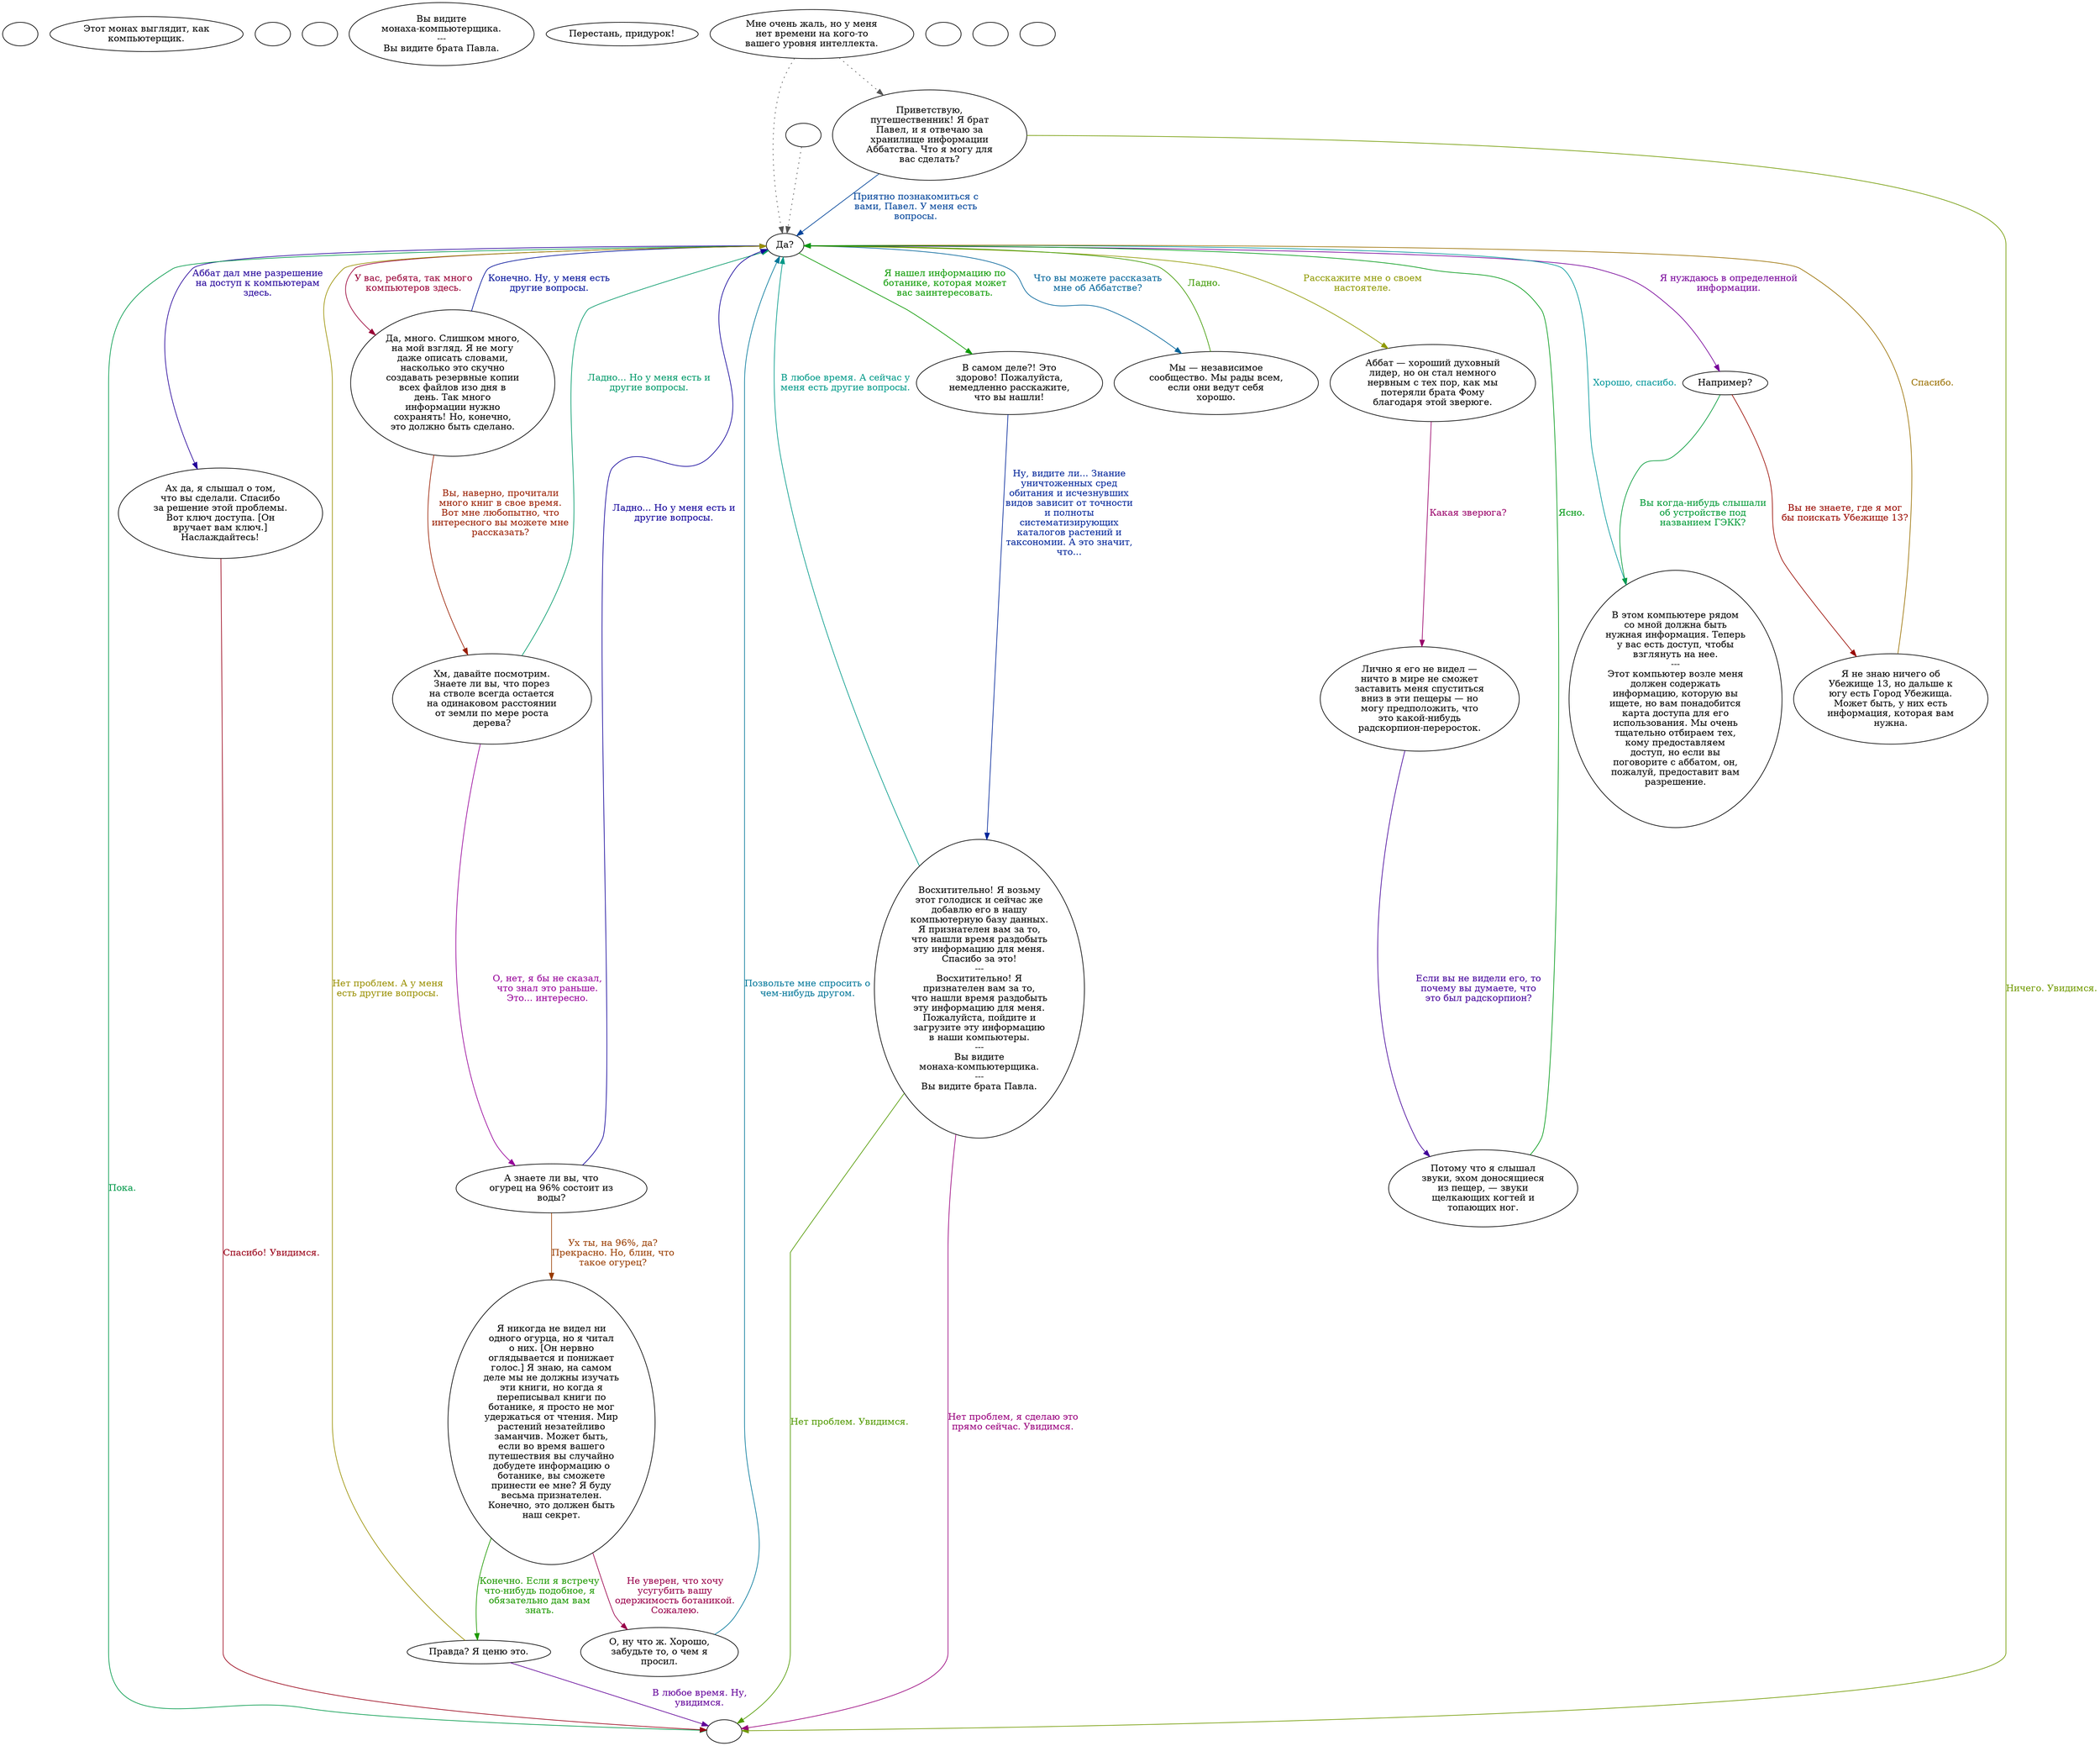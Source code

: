digraph amonk5 {
  "start" [style=filled       fillcolor="#FFFFFF"       color="#000000"]
  "start" [label=""]
  "description_p_proc" [style=filled       fillcolor="#FFFFFF"       color="#000000"]
  "description_p_proc" [label="Этот монах выглядит, как\nкомпьютерщик."]
  "destroy_p_proc" [style=filled       fillcolor="#FFFFFF"       color="#000000"]
  "destroy_p_proc" [label=""]
  "map_enter_p_proc" [style=filled       fillcolor="#FFFFFF"       color="#000000"]
  "map_enter_p_proc" [label=""]
  "look_at_p_proc" [style=filled       fillcolor="#FFFFFF"       color="#000000"]
  "look_at_p_proc" [label="Вы видите\nмонаха-компьютерщика.\n---\nВы видите брата Павла."]
  "pickup_p_proc" [style=filled       fillcolor="#FFFFFF"       color="#000000"]
  "pickup_p_proc" [label="Перестань, придурок!"]
  "timed_event_p_proc" [style=filled       fillcolor="#FFFFFF"       color="#000000"]
  "timed_event_p_proc" -> "Node001" [style=dotted color="#555555"]
  "timed_event_p_proc" [label=""]
  "talk_p_proc" [style=filled       fillcolor="#FFFFFF"       color="#000000"]
  "talk_p_proc" -> "Node010" [style=dotted color="#555555"]
  "talk_p_proc" -> "Node001" [style=dotted color="#555555"]
  "talk_p_proc" [label="Мне очень жаль, но у меня\nнет времени на кого-то\nвашего уровня интеллекта."]
  "Node001" [style=filled       fillcolor="#FFFFFF"       color="#000000"]
  "Node001" [label="Да?"]
  "Node001" -> "Node009" [label="Аббат дал мне разрешение\nна доступ к компьютерам\nздесь." color="#230099" fontcolor="#230099"]
  "Node001" -> "Node014" [label="Я нашел информацию по\nботанике, которая может\nвас заинтересовать." color="#0A9900" fontcolor="#0A9900"]
  "Node001" -> "Node002" [label="У вас, ребята, так много\nкомпьютеров здесь." color="#990036" fontcolor="#990036"]
  "Node001" -> "Node003" [label="Что вы можете рассказать\nмне об Аббатстве?" color="#006399" fontcolor="#006399"]
  "Node001" -> "Node004" [label="Расскажите мне о своем\nнастоятеле." color="#8F9900" fontcolor="#8F9900"]
  "Node001" -> "Node013" [label="Я нуждаюсь в определенной\nинформации." color="#760099" fontcolor="#760099"]
  "Node001" -> "Node999" [label="Пока." color="#009949" fontcolor="#009949"]
  "Node002" [style=filled       fillcolor="#FFFFFF"       color="#000000"]
  "Node002" [label="Да, много. Слишком много,\nна мой взгляд. Я не могу\nдаже описать словами,\nнасколько это скучно\nсоздавать резервные копии\nвсех файлов изо дня в\nдень. Так много\nинформации нужно\nсохранять! Но, конечно,\nэто должно быть сделано."]
  "Node002" -> "Node011" [label="Вы, наверно, прочитали\nмного книг в свое время.\nВот мне любопытно, что\nинтересного вы можете мне\nрассказать?" color="#991D00" fontcolor="#991D00"]
  "Node002" -> "Node001" [label="Конечно. Ну, у меня есть\nдругие вопросы." color="#001099" fontcolor="#001099"]
  "Node003" [style=filled       fillcolor="#FFFFFF"       color="#000000"]
  "Node003" [label="Мы — независимое\nсообщество. Мы рады всем,\nесли они ведут себя\nхорошо."]
  "Node003" -> "Node001" [label="Ладно." color="#3D9900" fontcolor="#3D9900"]
  "Node004" [style=filled       fillcolor="#FFFFFF"       color="#000000"]
  "Node004" [label="Аббат — хороший духовный\nлидер, но он стал немного\nнервным с тех пор, как мы\nпотеряли брата Фому\nблагодаря этой зверюге."]
  "Node004" -> "Node007" [label="Какая зверюга?" color="#990069" fontcolor="#990069"]
  "Node005" [style=filled       fillcolor="#FFFFFF"       color="#000000"]
  "Node005" [label="В этом компьютере рядом\nсо мной должна быть\nнужная информация. Теперь\nу вас есть доступ, чтобы\nвзглянуть на нее.\n---\nЭтот компьютер возле меня\nдолжен содержать\nинформацию, которую вы\nищете, но вам понадобится\nкарта доступа для его\nиспользования. Мы очень\nтщательно отбираем тех,\nкому предоставляем\nдоступ, но если вы\nпоговорите с аббатом, он,\nпожалуй, предоставит вам\nразрешение."]
  "Node005" -> "Node001" [label="Хорошо, спасибо." color="#009699" fontcolor="#009699"]
  "Node006" [style=filled       fillcolor="#FFFFFF"       color="#000000"]
  "Node006" [label="Я не знаю ничего об\nУбежище 13, но дальше к\nюгу есть Город Убежища.\nМожет быть, у них есть\nинформация, которая вам\nнужна."]
  "Node006" -> "Node001" [label="Спасибо." color="#996F00" fontcolor="#996F00"]
  "Node007" [style=filled       fillcolor="#FFFFFF"       color="#000000"]
  "Node007" [label="Лично я его не видел —\nничто в мире не сможет\nзаставить меня спуститься\nвниз в эти пещеры — но\nмогу предположить, что\nэто какой-нибудь\nрадскорпион-переросток."]
  "Node007" -> "Node008" [label="Если вы не видели его, то\nпочему вы думаете, что\nэто был радскорпион?" color="#430099" fontcolor="#430099"]
  "Node008" [style=filled       fillcolor="#FFFFFF"       color="#000000"]
  "Node008" [label="Потому что я слышал\nзвуки, эхом доносящиеся\nиз пещер, — звуки\nщелкающих когтей и\nтопающих ног."]
  "Node008" -> "Node001" [label="Ясно." color="#009916" fontcolor="#009916"]
  "Node009" [style=filled       fillcolor="#FFFFFF"       color="#000000"]
  "Node009" [label="Ах да, я слышал о том,\nчто вы сделали. Спасибо\nза решение этой проблемы.\nВот ключ доступа. [Он\nвручает вам ключ.]\nНаслаждайтесь!"]
  "Node009" -> "Node999" [label="Спасибо! Увидимся." color="#990017" fontcolor="#990017"]
  "Node010" [style=filled       fillcolor="#FFFFFF"       color="#000000"]
  "Node010" [label="Приветствую,\nпутешественник! Я брат\nПавел, и я отвечаю за\nхранилище информации\nАббатства. Что я могу для\nвас сделать?"]
  "Node010" -> "Node001" [label="Приятно познакомиться с\nвами, Павел. У меня есть\nвопросы." color="#004399" fontcolor="#004399"]
  "Node010" -> "Node999" [label="Ничего. Увидимся." color="#709900" fontcolor="#709900"]
  "Node011" [style=filled       fillcolor="#FFFFFF"       color="#000000"]
  "Node011" [label="Хм, давайте посмотрим.\nЗнаете ли вы, что порез\nна стволе всегда остается\nна одинаковом расстоянии\nот земли по мере роста\nдерева?"]
  "Node011" -> "Node011a" [label="О, нет, я бы не сказал,\nчто знал это раньше.\nЭто... интересно." color="#960099" fontcolor="#960099"]
  "Node011" -> "Node001" [label="Ладно... Но у меня есть и\nдругие вопросы." color="#009969" fontcolor="#009969"]
  "Node011a" [style=filled       fillcolor="#FFFFFF"       color="#000000"]
  "Node011a" [label="А знаете ли вы, что\nогурец на 96% состоит из\nводы?"]
  "Node011a" -> "Node011b" [label="Ух ты, на 96%, да?\nПрекрасно. Но, блин, что\nтакое огурец?" color="#993C00" fontcolor="#993C00"]
  "Node011a" -> "Node001" [label="Ладно... Но у меня есть и\nдругие вопросы." color="#100099" fontcolor="#100099"]
  "Node011b" [style=filled       fillcolor="#FFFFFF"       color="#000000"]
  "Node011b" [label="Я никогда не видел ни\nодного огурца, но я читал\nо них. [Он нервно\nоглядывается и понижает\nголос.] Я знаю, на самом\nделе мы не должны изучать\nэти книги, но когда я\nпереписывал книги по\nботанике, я просто не мог\nудержаться от чтения. Мир\nрастений незатейливо\nзаманчив. Может быть,\nесли во время вашего\nпутешествия вы случайно\nдобудете информацию о\nботанике, вы сможете\nпринести ее мне? Я буду\nвесьма признателен.\nКонечно, это должен быть\nнаш секрет."]
  "Node011b" -> "Node012" [label="Конечно. Если я встречу\nчто-нибудь подобное, я\nобязательно дам вам\nзнать." color="#1D9900" fontcolor="#1D9900"]
  "Node011b" -> "Node011c" [label="Не уверен, что хочу\nусугубить вашу\nодержимость ботаникой.\nСожалею." color="#99004A" fontcolor="#99004A"]
  "Node011c" [style=filled       fillcolor="#FFFFFF"       color="#000000"]
  "Node011c" [label="О, ну что ж. Хорошо,\nзабудьте то, о чем я\nпросил."]
  "Node011c" -> "Node001" [label="Позвольте мне спросить о\nчем-нибудь другом." color="#007699" fontcolor="#007699"]
  "Node012" [style=filled       fillcolor="#FFFFFF"       color="#000000"]
  "Node012" [label="Правда? Я ценю это."]
  "Node012" -> "Node001" [label="Нет проблем. А у меня\nесть другие вопросы." color="#998F00" fontcolor="#998F00"]
  "Node012" -> "Node999" [label="В любое время. Ну,\nувидимся." color="#620099" fontcolor="#620099"]
  "Node013" [style=filled       fillcolor="#FFFFFF"       color="#000000"]
  "Node013" [label="Например?"]
  "Node013" -> "Node005" [label="Вы когда-нибудь слышали\nоб устройстве под\nназванием ГЭКК?" color="#009936" fontcolor="#009936"]
  "Node013" -> "Node006" [label="Вы не знаете, где я мог\nбы поискать Убежище 13?" color="#990900" fontcolor="#990900"]
  "Node014" [style=filled       fillcolor="#FFFFFF"       color="#000000"]
  "Node014" [label="В самом деле?! Это\nздорово! Пожалуйста,\nнемедленно расскажите,\nчто вы нашли!"]
  "Node014" -> "Node015" [label="Ну, видите ли... Знание\nуничтоженных сред\nобитания и исчезнувших\nвидов зависит от точности\nи полноты\nсистематизирующих\nкаталогов растений и\nтаксономии. А это значит,\nчто..." color="#002499" fontcolor="#002499"]
  "Node015" [style=filled       fillcolor="#FFFFFF"       color="#000000"]
  "Node015" [label="Восхитительно! Я возьму\nэтот голодиск и сейчас же\nдобавлю его в нашу\nкомпьютерную базу данных.\nЯ признателен вам за то,\nчто нашли время раздобыть\nэту информацию для меня.\nСпасибо за это!\n---\nВосхитительно! Я\nпризнателен вам за то,\nчто нашли время раздобыть\nэту информацию для меня.\nПожалуйста, пойдите и\nзагрузите эту информацию\nв наши компьютеры.\n---\nВы видите\nмонаха-компьютерщика.\n---\nВы видите брата Павла."]
  "Node015" -> "Node999" [label="Нет проблем. Увидимся." color="#509900" fontcolor="#509900"]
  "Node015" -> "Node999" [label="Нет проблем, я сделаю это\nпрямо сейчас. Увидимся." color="#99007D" fontcolor="#99007D"]
  "Node015" -> "Node001" [label="В любое время. А сейчас у\nменя есть другие вопросы." color="#009988" fontcolor="#009988"]
  "Node999" [style=filled       fillcolor="#FFFFFF"       color="#000000"]
  "Node999" [label=""]
  "push_p_proc" [style=filled       fillcolor="#FFFFFF"       color="#000000"]
  "push_p_proc" [label=""]
  "critter_p_proc" [style=filled       fillcolor="#FFFFFF"       color="#000000"]
  "critter_p_proc" [label=""]
  "damage_p_proc" [style=filled       fillcolor="#FFFFFF"       color="#000000"]
  "damage_p_proc" [label=""]
}